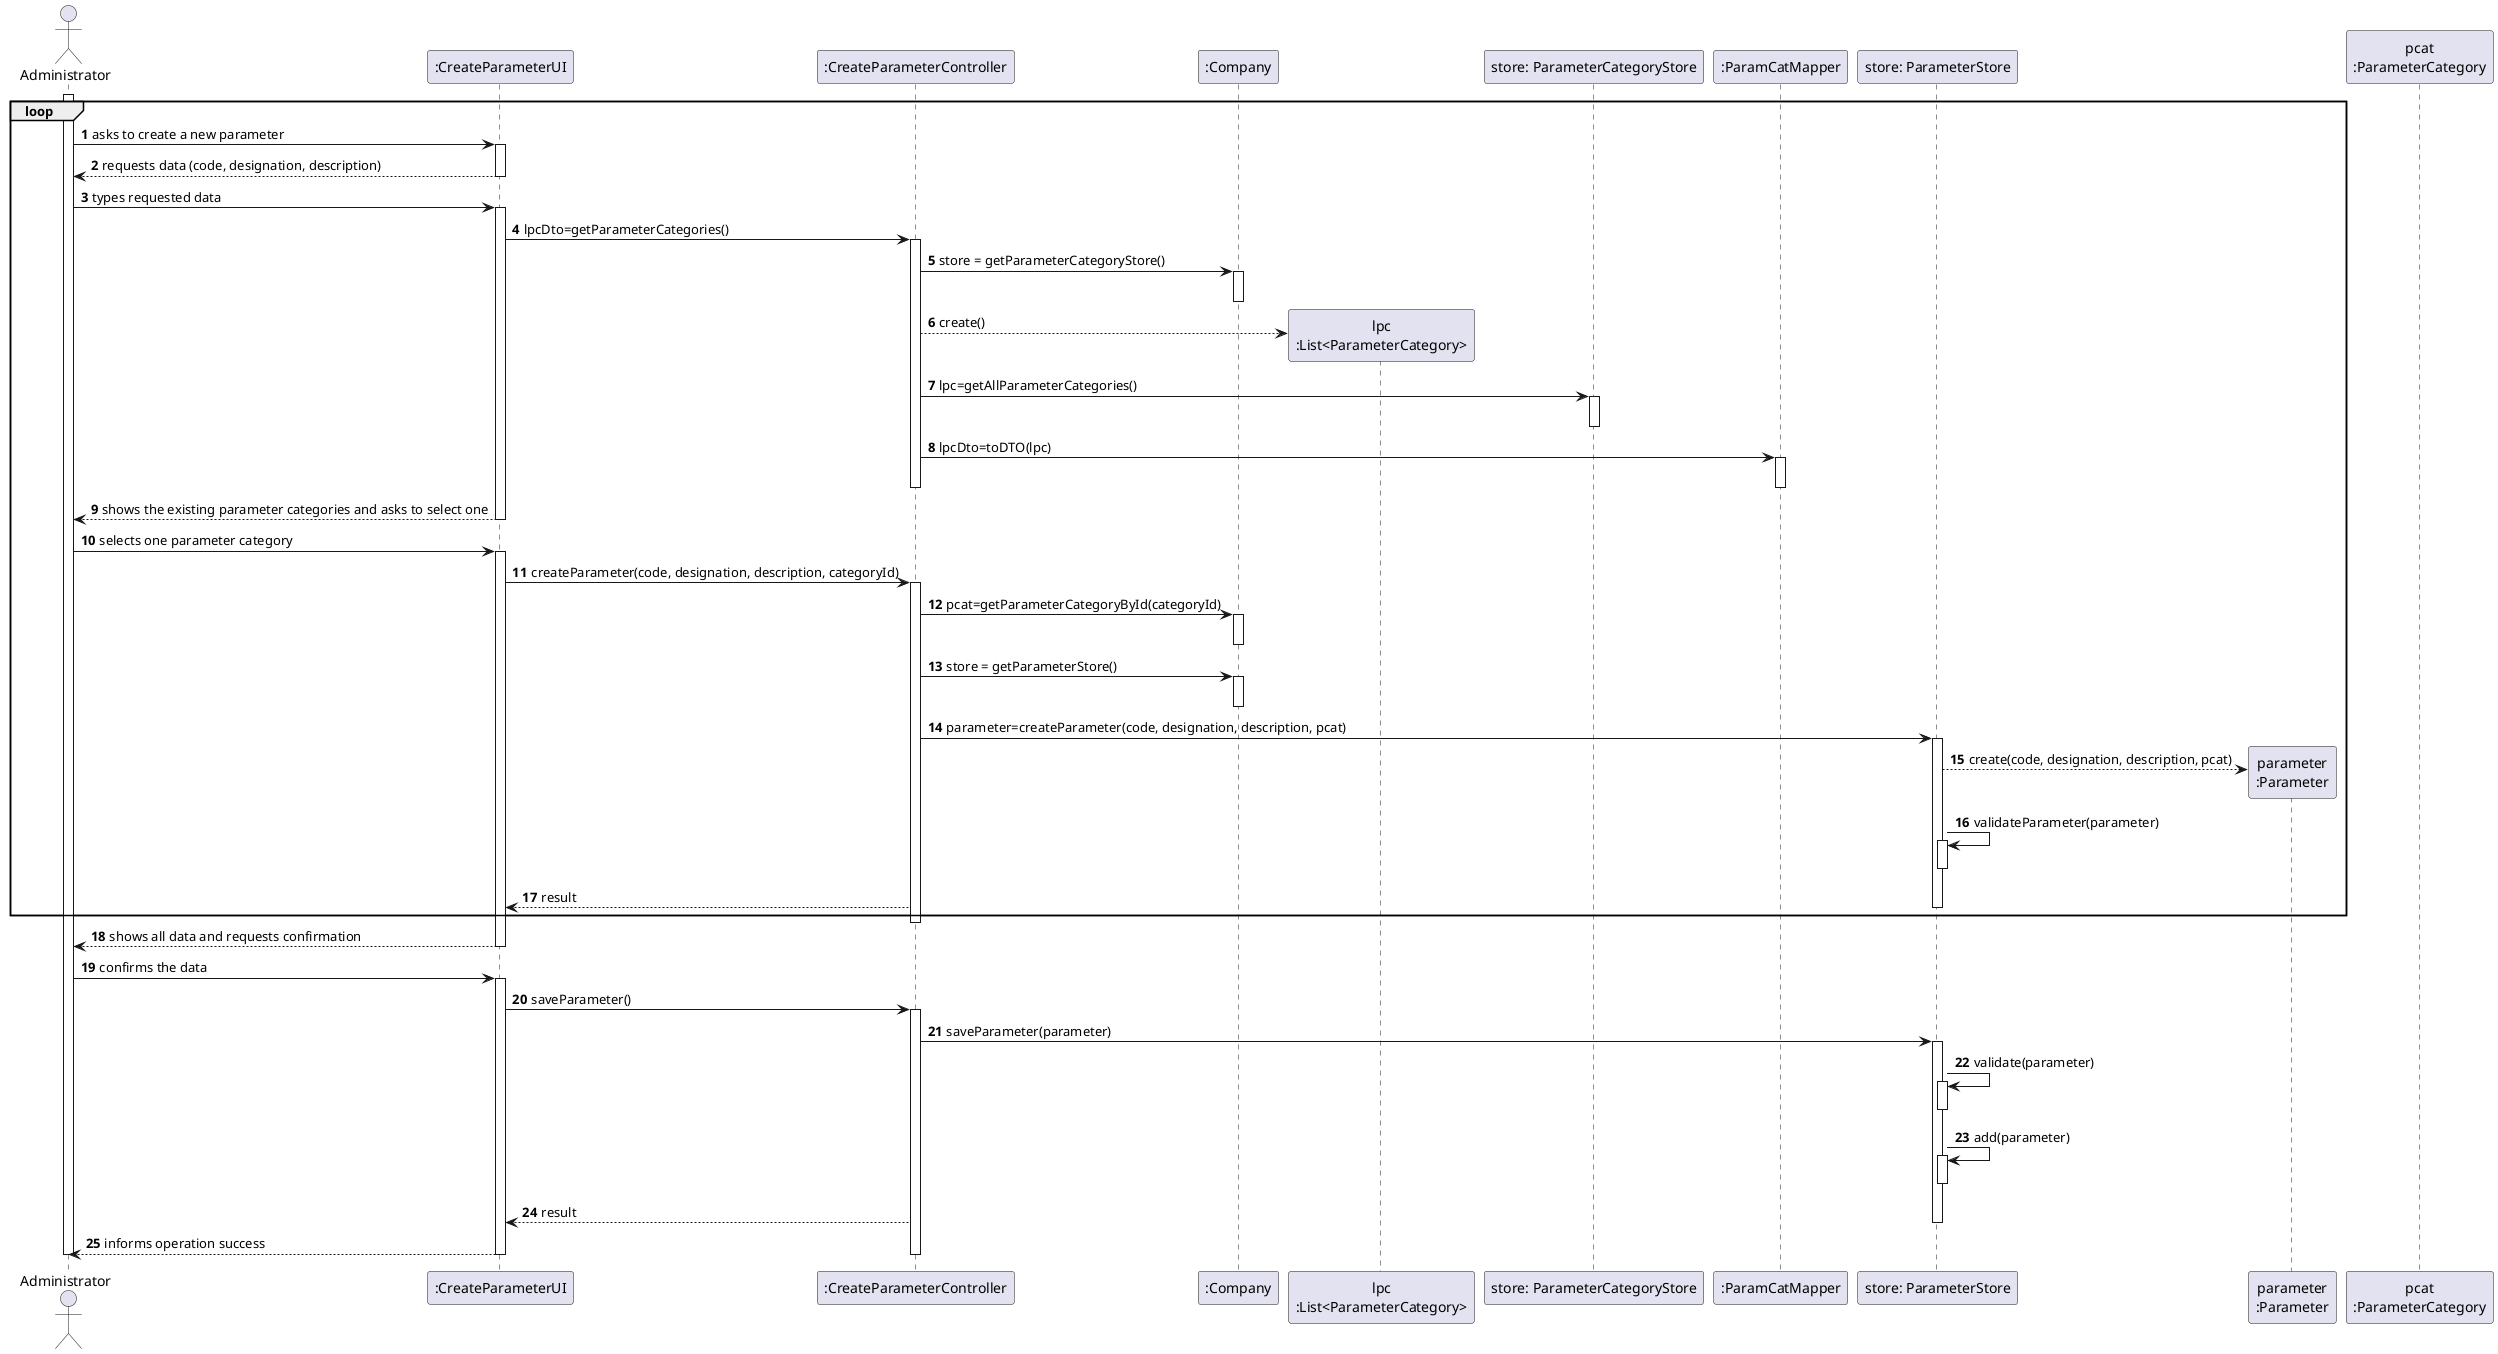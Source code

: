 @startuml
'https://plantuml.com/sequence-diagram

autonumber
'hide footbox
actor "Administrator" as ADM

participant ":CreateParameterUI" as CPUI
participant ":CreateParameterController" as CPC
participant ":Company" as COMP
participant "lpc\n:List<ParameterCategory>" as LIST_CAT
participant "store: ParameterCategoryStore" as PCS
participant ":ParamCatMapper" as PCM
participant "store: ParameterStore" as PS
participant "parameter\n:Parameter" as PARAM
participant "pcat\n:ParameterCategory" as CAT

loop
activate ADM
ADM -> CPUI : asks to create a new parameter
activate CPUI
CPUI --> ADM : requests data (code, designation, description)
deactivate CPUI

ADM -> CPUI : types requested data
activate CPUI

CPUI -> CPC : lpcDto=getParameterCategories()
activate CPC

CPC -> COMP : store = getParameterCategoryStore()
activate COMP
deactivate COMP

CPC --> LIST_CAT** : create()

CPC -> PCS : lpc=getAllParameterCategories()
activate PCS
deactivate PCS


CPC -> PCM : lpcDto=toDTO(lpc)
activate PCM
deactivate PCM

deactivate CPC

CPUI --> ADM : shows the existing parameter categories and asks to select one
deactivate COMP
deactivate CPUI

ADM -> CPUI : selects one parameter category
activate CPUI

CPUI -> CPC : createParameter(code, designation, description, categoryId)
activate CPC

CPC -> COMP : pcat=getParameterCategoryById(categoryId)
activate COMP
deactivate COMP

CPC -> COMP: store = getParameterStore()
activate COMP
deactivate COMP

CPC -> PS: parameter=createParameter(code, designation, description, pcat)
activate PS

PS --> PARAM**: create(code, designation, description, pcat)
PS -> PS: validateParameter(parameter)
activate PS
deactivate PS

CPC --> CPUI: result
deactivate PS
end
deactivate CPC
CPUI --> ADM: shows all data and requests confirmation


deactivate CPUI

ADM -> CPUI : confirms the data
activate CPUI
CPUI -> CPC : saveParameter()
activate CPC

CPC -> PS : saveParameter(parameter)
activate PS

PS -> PS: validate(parameter)
activate PS
deactivate PS
PS -> PS: add(parameter)
activate PS
deactivate PS


CPC --> CPUI: result
deactivate PS
CPUI --> ADM : informs operation success

deactivate CPC
deactivate CPUI

deactivate ADM

@enduml